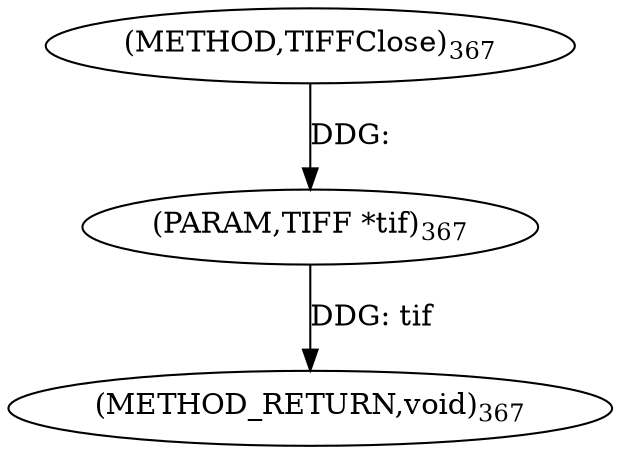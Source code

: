 digraph "TIFFClose" {  
"8513" [label = <(METHOD,TIFFClose)<SUB>367</SUB>> ]
"8515" [label = <(METHOD_RETURN,void)<SUB>367</SUB>> ]
"8514" [label = <(PARAM,TIFF *tif)<SUB>367</SUB>> ]
  "8514" -> "8515"  [ label = "DDG: tif"] 
  "8513" -> "8514"  [ label = "DDG: "] 
}
